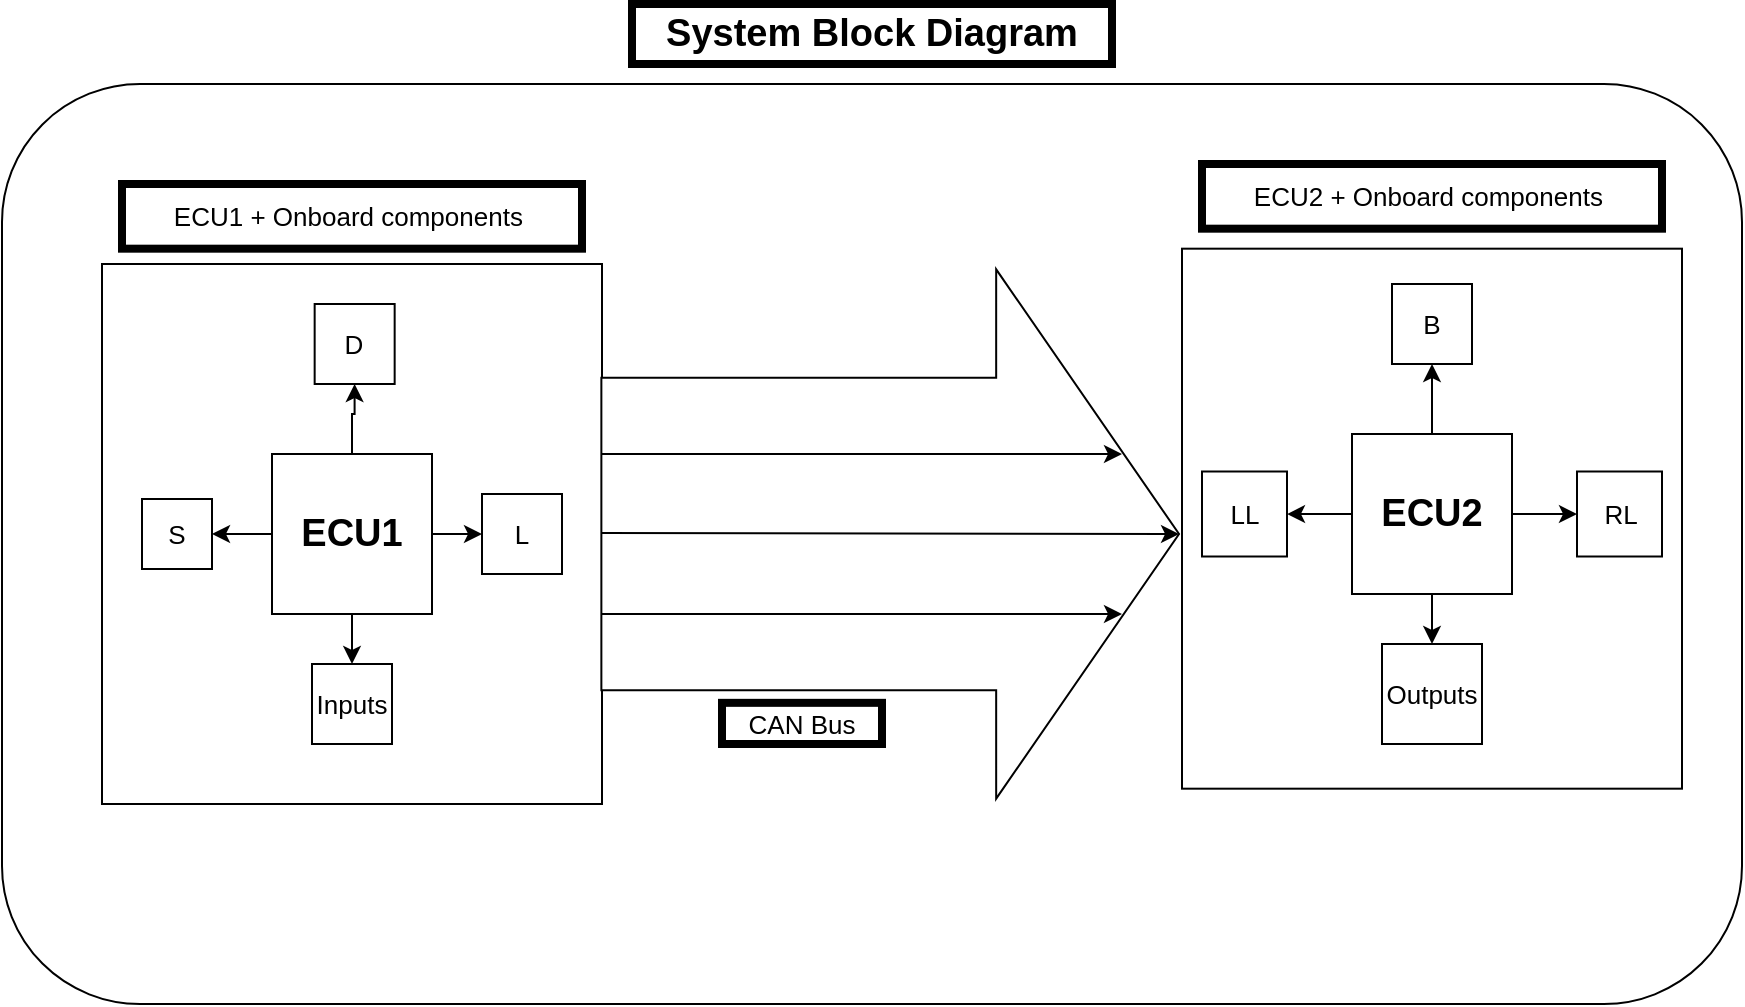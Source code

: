 <mxfile version="20.8.16" type="github">
  <diagram name="Page-1" id="VzYJW7qq4hizX6bzyd-o">
    <mxGraphModel dx="1050" dy="573" grid="1" gridSize="10" guides="1" tooltips="1" connect="1" arrows="1" fold="1" page="1" pageScale="1" pageWidth="850" pageHeight="1100" math="0" shadow="0">
      <root>
        <mxCell id="0" />
        <mxCell id="1" parent="0" />
        <mxCell id="oBUcw5NfegB5RQlEAFPF-1" value="" style="rounded=1;whiteSpace=wrap;html=1;" vertex="1" parent="1">
          <mxGeometry x="20" y="50" width="870" height="460" as="geometry" />
        </mxCell>
        <mxCell id="oBUcw5NfegB5RQlEAFPF-2" value="" style="rounded=0;whiteSpace=wrap;html=1;" vertex="1" parent="1">
          <mxGeometry x="70" y="140" width="250" height="270" as="geometry" />
        </mxCell>
        <mxCell id="oBUcw5NfegB5RQlEAFPF-18" value="" style="edgeStyle=orthogonalEdgeStyle;rounded=0;orthogonalLoop=1;jettySize=auto;html=1;" edge="1" parent="1" source="oBUcw5NfegB5RQlEAFPF-3" target="oBUcw5NfegB5RQlEAFPF-17">
          <mxGeometry relative="1" as="geometry" />
        </mxCell>
        <mxCell id="oBUcw5NfegB5RQlEAFPF-19" value="" style="edgeStyle=orthogonalEdgeStyle;rounded=0;orthogonalLoop=1;jettySize=auto;html=1;" edge="1" parent="1" source="oBUcw5NfegB5RQlEAFPF-3">
          <mxGeometry relative="1" as="geometry">
            <mxPoint x="260" y="275" as="targetPoint" />
          </mxGeometry>
        </mxCell>
        <mxCell id="oBUcw5NfegB5RQlEAFPF-23" value="" style="edgeStyle=orthogonalEdgeStyle;rounded=0;orthogonalLoop=1;jettySize=auto;html=1;" edge="1" parent="1" source="oBUcw5NfegB5RQlEAFPF-3" target="oBUcw5NfegB5RQlEAFPF-22">
          <mxGeometry relative="1" as="geometry" />
        </mxCell>
        <mxCell id="oBUcw5NfegB5RQlEAFPF-26" value="" style="edgeStyle=orthogonalEdgeStyle;rounded=0;orthogonalLoop=1;jettySize=auto;html=1;" edge="1" parent="1" source="oBUcw5NfegB5RQlEAFPF-3" target="oBUcw5NfegB5RQlEAFPF-25">
          <mxGeometry relative="1" as="geometry" />
        </mxCell>
        <mxCell id="oBUcw5NfegB5RQlEAFPF-3" value="&lt;font size=&quot;1&quot;&gt;&lt;span style=&quot;font-size: 19px;&quot;&gt;&lt;b&gt;ECU1&lt;/b&gt;&lt;/span&gt;&lt;/font&gt;" style="whiteSpace=wrap;html=1;aspect=fixed;" vertex="1" parent="1">
          <mxGeometry x="155" y="235" width="80" height="80" as="geometry" />
        </mxCell>
        <mxCell id="oBUcw5NfegB5RQlEAFPF-8" value="" style="html=1;shadow=0;dashed=0;align=center;verticalAlign=middle;shape=mxgraph.arrows2.arrow;dy=0.41;dx=91.43;direction=north;notch=0;rotation=90;" vertex="1" parent="1">
          <mxGeometry x="331.76" y="130.59" width="264.68" height="288.83" as="geometry" />
        </mxCell>
        <mxCell id="oBUcw5NfegB5RQlEAFPF-9" value="" style="rounded=0;whiteSpace=wrap;html=1;" vertex="1" parent="1">
          <mxGeometry x="610" y="132.34" width="250" height="270" as="geometry" />
        </mxCell>
        <mxCell id="oBUcw5NfegB5RQlEAFPF-17" value="&lt;font style=&quot;font-size: 13px;&quot;&gt;Inputs&lt;/font&gt;" style="whiteSpace=wrap;html=1;aspect=fixed;" vertex="1" parent="1">
          <mxGeometry x="175" y="340" width="40" height="40" as="geometry" />
        </mxCell>
        <mxCell id="oBUcw5NfegB5RQlEAFPF-21" value="&lt;font style=&quot;font-size: 13px;&quot;&gt;L&lt;/font&gt;" style="whiteSpace=wrap;html=1;aspect=fixed;" vertex="1" parent="1">
          <mxGeometry x="260" y="255" width="40" height="40" as="geometry" />
        </mxCell>
        <mxCell id="oBUcw5NfegB5RQlEAFPF-22" value="&lt;font style=&quot;font-size: 13px;&quot;&gt;D&lt;/font&gt;" style="whiteSpace=wrap;html=1;aspect=fixed;" vertex="1" parent="1">
          <mxGeometry x="176.33" y="160" width="40" height="40" as="geometry" />
        </mxCell>
        <mxCell id="oBUcw5NfegB5RQlEAFPF-25" value="&lt;font style=&quot;font-size: 13px;&quot;&gt;S&lt;/font&gt;" style="whiteSpace=wrap;html=1;aspect=fixed;" vertex="1" parent="1">
          <mxGeometry x="90" y="257.5" width="35" height="35" as="geometry" />
        </mxCell>
        <mxCell id="oBUcw5NfegB5RQlEAFPF-45" value="" style="edgeStyle=orthogonalEdgeStyle;rounded=0;orthogonalLoop=1;jettySize=auto;html=1;" edge="1" parent="1" source="oBUcw5NfegB5RQlEAFPF-40" target="oBUcw5NfegB5RQlEAFPF-43">
          <mxGeometry relative="1" as="geometry" />
        </mxCell>
        <mxCell id="oBUcw5NfegB5RQlEAFPF-46" value="" style="edgeStyle=orthogonalEdgeStyle;rounded=0;orthogonalLoop=1;jettySize=auto;html=1;" edge="1" parent="1" source="oBUcw5NfegB5RQlEAFPF-40" target="oBUcw5NfegB5RQlEAFPF-41">
          <mxGeometry relative="1" as="geometry" />
        </mxCell>
        <mxCell id="oBUcw5NfegB5RQlEAFPF-47" value="" style="edgeStyle=orthogonalEdgeStyle;rounded=0;orthogonalLoop=1;jettySize=auto;html=1;" edge="1" parent="1" source="oBUcw5NfegB5RQlEAFPF-40" target="oBUcw5NfegB5RQlEAFPF-42">
          <mxGeometry relative="1" as="geometry" />
        </mxCell>
        <mxCell id="oBUcw5NfegB5RQlEAFPF-48" value="" style="edgeStyle=orthogonalEdgeStyle;rounded=0;orthogonalLoop=1;jettySize=auto;html=1;" edge="1" parent="1" source="oBUcw5NfegB5RQlEAFPF-40" target="oBUcw5NfegB5RQlEAFPF-44">
          <mxGeometry relative="1" as="geometry" />
        </mxCell>
        <mxCell id="oBUcw5NfegB5RQlEAFPF-40" value="&lt;b&gt;&lt;font style=&quot;font-size: 19px;&quot;&gt;ECU2&lt;/font&gt;&lt;/b&gt;" style="whiteSpace=wrap;html=1;aspect=fixed;" vertex="1" parent="1">
          <mxGeometry x="695" y="225" width="80" height="80" as="geometry" />
        </mxCell>
        <mxCell id="oBUcw5NfegB5RQlEAFPF-41" value="&lt;font style=&quot;font-size: 13px;&quot;&gt;RL&lt;/font&gt;" style="whiteSpace=wrap;html=1;aspect=fixed;" vertex="1" parent="1">
          <mxGeometry x="807.5" y="243.75" width="42.5" height="42.5" as="geometry" />
        </mxCell>
        <mxCell id="oBUcw5NfegB5RQlEAFPF-42" value="&lt;font style=&quot;font-size: 13px;&quot;&gt;LL&lt;/font&gt;" style="whiteSpace=wrap;html=1;aspect=fixed;" vertex="1" parent="1">
          <mxGeometry x="620" y="243.75" width="42.5" height="42.5" as="geometry" />
        </mxCell>
        <mxCell id="oBUcw5NfegB5RQlEAFPF-43" value="&lt;font style=&quot;font-size: 13px;&quot;&gt;B&lt;/font&gt;" style="whiteSpace=wrap;html=1;aspect=fixed;" vertex="1" parent="1">
          <mxGeometry x="715" y="150" width="40" height="40" as="geometry" />
        </mxCell>
        <mxCell id="oBUcw5NfegB5RQlEAFPF-44" value="&lt;font style=&quot;font-size: 13px;&quot;&gt;Outputs&lt;/font&gt;" style="whiteSpace=wrap;html=1;aspect=fixed;" vertex="1" parent="1">
          <mxGeometry x="710" y="330" width="50" height="50" as="geometry" />
        </mxCell>
        <mxCell id="oBUcw5NfegB5RQlEAFPF-49" value="ECU1 + Onboard components&amp;nbsp;" style="rounded=0;whiteSpace=wrap;html=1;strokeWidth=4;fontSize=13;" vertex="1" parent="1">
          <mxGeometry x="80" y="100" width="230" height="32.34" as="geometry" />
        </mxCell>
        <mxCell id="oBUcw5NfegB5RQlEAFPF-50" value="ECU2 + Onboard components&amp;nbsp;" style="rounded=0;whiteSpace=wrap;html=1;strokeWidth=4;fontSize=13;" vertex="1" parent="1">
          <mxGeometry x="620" y="90" width="230" height="32.34" as="geometry" />
        </mxCell>
        <mxCell id="oBUcw5NfegB5RQlEAFPF-51" value="CAN Bus" style="rounded=0;whiteSpace=wrap;html=1;strokeWidth=4;fontSize=13;" vertex="1" parent="1">
          <mxGeometry x="380" y="359.42" width="80" height="20.58" as="geometry" />
        </mxCell>
        <mxCell id="oBUcw5NfegB5RQlEAFPF-55" value="" style="endArrow=classic;html=1;rounded=0;fontSize=13;" edge="1" parent="1">
          <mxGeometry width="50" height="50" relative="1" as="geometry">
            <mxPoint x="320" y="235" as="sourcePoint" />
            <mxPoint x="580" y="235" as="targetPoint" />
          </mxGeometry>
        </mxCell>
        <mxCell id="oBUcw5NfegB5RQlEAFPF-56" value="" style="endArrow=classic;html=1;rounded=0;fontSize=13;" edge="1" parent="1">
          <mxGeometry width="50" height="50" relative="1" as="geometry">
            <mxPoint x="320" y="315" as="sourcePoint" />
            <mxPoint x="580" y="315" as="targetPoint" />
          </mxGeometry>
        </mxCell>
        <mxCell id="oBUcw5NfegB5RQlEAFPF-57" value="" style="endArrow=classic;html=1;rounded=0;fontSize=13;entryX=1;entryY=0.5;entryDx=0;entryDy=0;entryPerimeter=0;" edge="1" parent="1" target="oBUcw5NfegB5RQlEAFPF-8">
          <mxGeometry width="50" height="50" relative="1" as="geometry">
            <mxPoint x="320" y="274.5" as="sourcePoint" />
            <mxPoint x="580" y="274.5" as="targetPoint" />
          </mxGeometry>
        </mxCell>
        <mxCell id="oBUcw5NfegB5RQlEAFPF-58" value="&lt;font style=&quot;font-size: 19px;&quot;&gt;&lt;b&gt;System Block Diagram&lt;/b&gt;&lt;/font&gt;" style="rounded=0;whiteSpace=wrap;html=1;strokeWidth=4;fontSize=13;" vertex="1" parent="1">
          <mxGeometry x="335" y="10" width="240" height="30" as="geometry" />
        </mxCell>
      </root>
    </mxGraphModel>
  </diagram>
</mxfile>
